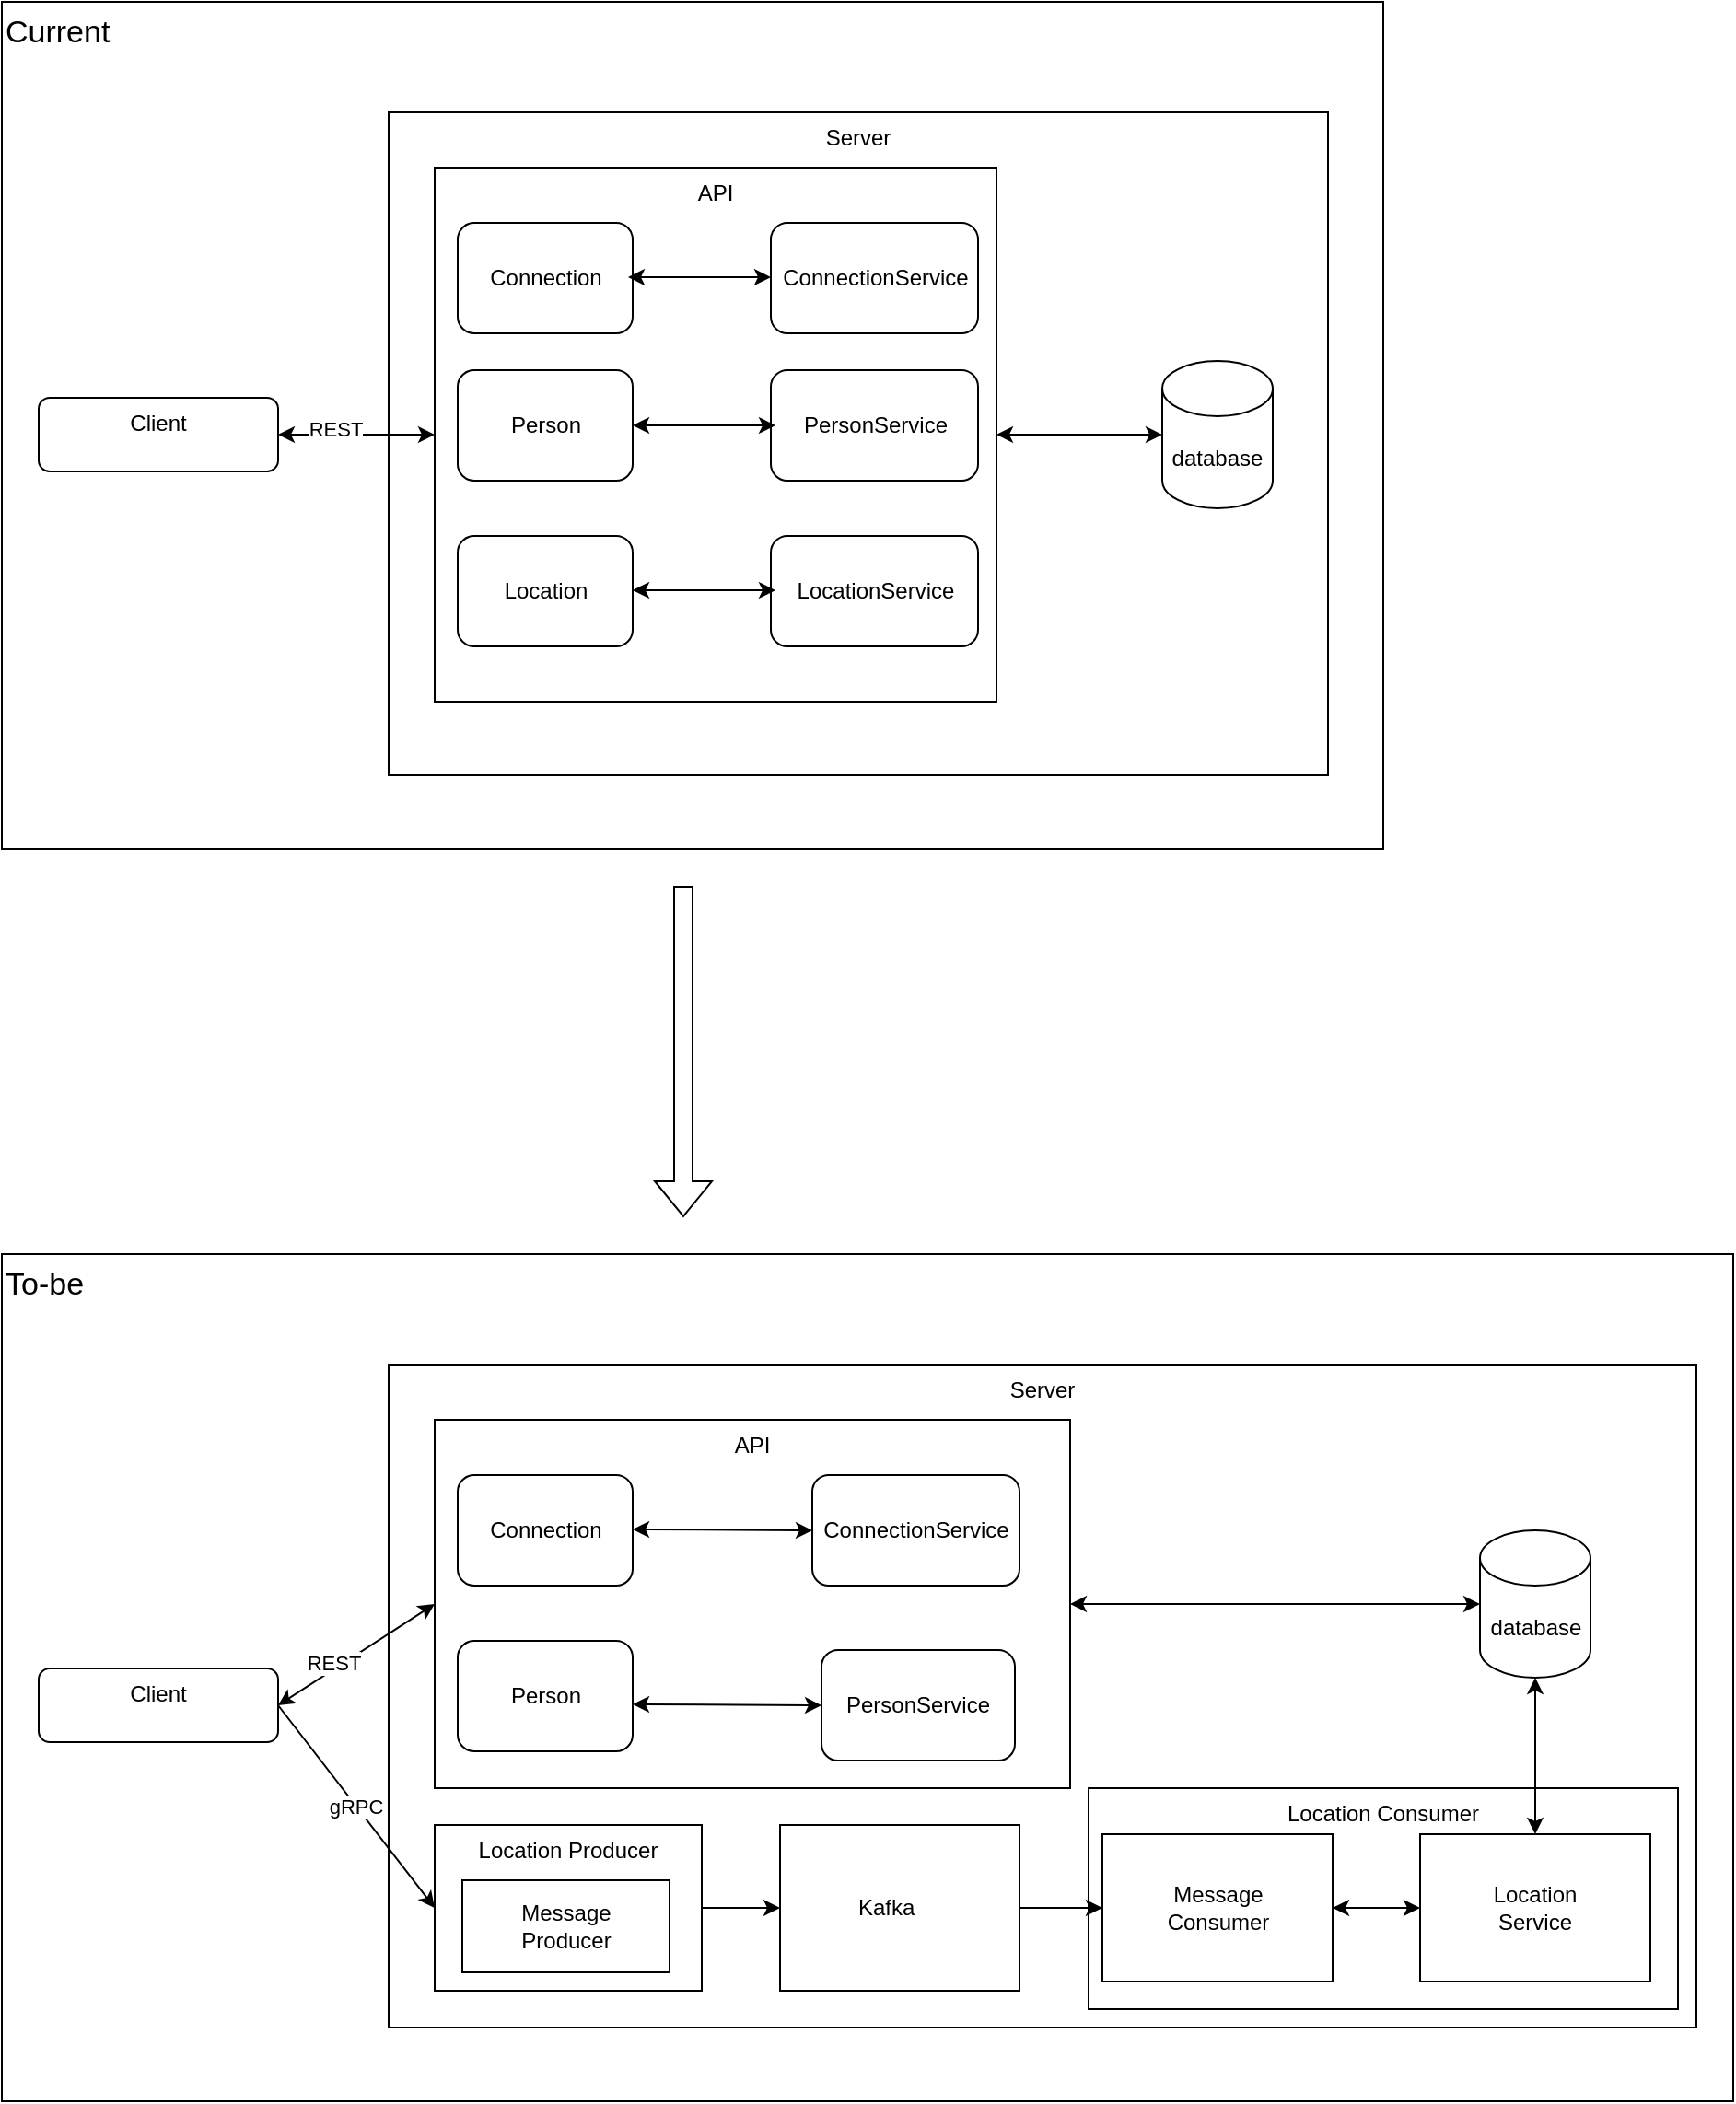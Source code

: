 <mxfile version="21.1.5" type="device">
  <diagram id="puCc1McnE8DskzPwFA4G" name="Page-1">
    <mxGraphModel dx="1434" dy="834" grid="1" gridSize="10" guides="1" tooltips="1" connect="1" arrows="1" fold="1" page="1" pageScale="1" pageWidth="850" pageHeight="1100" math="0" shadow="0">
      <root>
        <mxCell id="0" />
        <mxCell id="1" parent="0" />
        <mxCell id="_Kq6AgyILCC8_d4JR6ai-21" value="&lt;font style=&quot;font-size: 17px;&quot;&gt;To-be&lt;/font&gt;" style="rounded=0;whiteSpace=wrap;html=1;horizontal=1;verticalAlign=top;align=left;" parent="1" vertex="1">
          <mxGeometry x="70" y="770" width="940" height="460" as="geometry" />
        </mxCell>
        <mxCell id="_Kq6AgyILCC8_d4JR6ai-23" value="Server" style="rounded=0;whiteSpace=wrap;html=1;verticalAlign=top;" parent="1" vertex="1">
          <mxGeometry x="280" y="830" width="710" height="360" as="geometry" />
        </mxCell>
        <mxCell id="HJBl_tbQD23tGKnrD206-2" value="Location Consumer" style="rounded=0;whiteSpace=wrap;html=1;verticalAlign=top;" vertex="1" parent="1">
          <mxGeometry x="660" y="1060" width="320" height="120" as="geometry" />
        </mxCell>
        <mxCell id="_Kq6AgyILCC8_d4JR6ai-44" style="edgeStyle=orthogonalEdgeStyle;rounded=0;orthogonalLoop=1;jettySize=auto;html=1;entryX=0;entryY=0.5;entryDx=0;entryDy=0;" parent="1" source="_Kq6AgyILCC8_d4JR6ai-42" target="_Kq6AgyILCC8_d4JR6ai-43" edge="1">
          <mxGeometry relative="1" as="geometry" />
        </mxCell>
        <mxCell id="_Kq6AgyILCC8_d4JR6ai-42" value="Location Producer" style="rounded=0;whiteSpace=wrap;html=1;verticalAlign=top;" parent="1" vertex="1">
          <mxGeometry x="305" y="1080" width="145" height="90" as="geometry" />
        </mxCell>
        <mxCell id="_Kq6AgyILCC8_d4JR6ai-1" value="&lt;font style=&quot;font-size: 17px;&quot;&gt;Current&lt;/font&gt;" style="rounded=0;whiteSpace=wrap;html=1;horizontal=1;verticalAlign=top;align=left;" parent="1" vertex="1">
          <mxGeometry x="70" y="90" width="750" height="460" as="geometry" />
        </mxCell>
        <mxCell id="_Kq6AgyILCC8_d4JR6ai-2" value="Client" style="rounded=1;whiteSpace=wrap;html=1;verticalAlign=top;" parent="1" vertex="1">
          <mxGeometry x="90" y="305" width="130" height="40" as="geometry" />
        </mxCell>
        <mxCell id="_Kq6AgyILCC8_d4JR6ai-4" value="Server" style="rounded=0;whiteSpace=wrap;html=1;verticalAlign=top;" parent="1" vertex="1">
          <mxGeometry x="280" y="150" width="510" height="360" as="geometry" />
        </mxCell>
        <mxCell id="_Kq6AgyILCC8_d4JR6ai-5" value="API" style="rounded=0;whiteSpace=wrap;html=1;verticalAlign=top;" parent="1" vertex="1">
          <mxGeometry x="305" y="180" width="305" height="290" as="geometry" />
        </mxCell>
        <mxCell id="_Kq6AgyILCC8_d4JR6ai-6" value="Connection" style="rounded=1;whiteSpace=wrap;html=1;" parent="1" vertex="1">
          <mxGeometry x="317.5" y="210" width="95" height="60" as="geometry" />
        </mxCell>
        <mxCell id="_Kq6AgyILCC8_d4JR6ai-7" value="Person" style="rounded=1;whiteSpace=wrap;html=1;" parent="1" vertex="1">
          <mxGeometry x="317.5" y="290" width="95" height="60" as="geometry" />
        </mxCell>
        <mxCell id="_Kq6AgyILCC8_d4JR6ai-8" value="Location" style="rounded=1;whiteSpace=wrap;html=1;" parent="1" vertex="1">
          <mxGeometry x="317.5" y="380" width="95" height="60" as="geometry" />
        </mxCell>
        <mxCell id="_Kq6AgyILCC8_d4JR6ai-9" value="database" style="shape=cylinder3;whiteSpace=wrap;html=1;boundedLbl=1;backgroundOutline=1;size=15;" parent="1" vertex="1">
          <mxGeometry x="700" y="285" width="60" height="80" as="geometry" />
        </mxCell>
        <mxCell id="_Kq6AgyILCC8_d4JR6ai-13" value="PersonService" style="rounded=1;whiteSpace=wrap;html=1;" parent="1" vertex="1">
          <mxGeometry x="487.5" y="290" width="112.5" height="60" as="geometry" />
        </mxCell>
        <mxCell id="_Kq6AgyILCC8_d4JR6ai-14" value="ConnectionService" style="rounded=1;whiteSpace=wrap;html=1;" parent="1" vertex="1">
          <mxGeometry x="487.5" y="210" width="112.5" height="60" as="geometry" />
        </mxCell>
        <mxCell id="_Kq6AgyILCC8_d4JR6ai-15" value="LocationService" style="rounded=1;whiteSpace=wrap;html=1;" parent="1" vertex="1">
          <mxGeometry x="487.5" y="380" width="112.5" height="60" as="geometry" />
        </mxCell>
        <mxCell id="_Kq6AgyILCC8_d4JR6ai-17" value="" style="endArrow=classic;startArrow=classic;html=1;rounded=0;entryX=1;entryY=0.5;entryDx=0;entryDy=0;" parent="1" target="_Kq6AgyILCC8_d4JR6ai-7" edge="1">
          <mxGeometry width="50" height="50" relative="1" as="geometry">
            <mxPoint x="490" y="320" as="sourcePoint" />
            <mxPoint x="475" y="325" as="targetPoint" />
          </mxGeometry>
        </mxCell>
        <mxCell id="_Kq6AgyILCC8_d4JR6ai-18" value="" style="endArrow=classic;startArrow=classic;html=1;rounded=0;entryX=0;entryY=0.5;entryDx=0;entryDy=0;entryPerimeter=0;" parent="1" target="_Kq6AgyILCC8_d4JR6ai-9" edge="1">
          <mxGeometry width="50" height="50" relative="1" as="geometry">
            <mxPoint x="610" y="325" as="sourcePoint" />
            <mxPoint x="485" y="335" as="targetPoint" />
          </mxGeometry>
        </mxCell>
        <mxCell id="_Kq6AgyILCC8_d4JR6ai-20" value="" style="endArrow=classic;startArrow=classic;html=1;rounded=0;entryX=0;entryY=0.5;entryDx=0;entryDy=0;exitX=1;exitY=0.5;exitDx=0;exitDy=0;" parent="1" source="_Kq6AgyILCC8_d4JR6ai-2" target="_Kq6AgyILCC8_d4JR6ai-5" edge="1">
          <mxGeometry width="50" height="50" relative="1" as="geometry">
            <mxPoint x="435" y="335" as="sourcePoint" />
            <mxPoint x="485" y="335" as="targetPoint" />
          </mxGeometry>
        </mxCell>
        <mxCell id="As1Iph-HvLLpGCPxna1Y-6" value="REST" style="edgeLabel;html=1;align=center;verticalAlign=middle;resizable=0;points=[];" parent="_Kq6AgyILCC8_d4JR6ai-20" vertex="1" connectable="0">
          <mxGeometry x="-0.271" y="3" relative="1" as="geometry">
            <mxPoint as="offset" />
          </mxGeometry>
        </mxCell>
        <mxCell id="_Kq6AgyILCC8_d4JR6ai-51" value="gRPC" style="rounded=0;orthogonalLoop=1;jettySize=auto;html=1;entryX=0;entryY=0.5;entryDx=0;entryDy=0;exitX=1;exitY=0.5;exitDx=0;exitDy=0;" parent="1" source="_Kq6AgyILCC8_d4JR6ai-22" target="_Kq6AgyILCC8_d4JR6ai-42" edge="1">
          <mxGeometry relative="1" as="geometry" />
        </mxCell>
        <mxCell id="_Kq6AgyILCC8_d4JR6ai-22" value="Client" style="rounded=1;whiteSpace=wrap;html=1;verticalAlign=top;" parent="1" vertex="1">
          <mxGeometry x="90" y="995" width="130" height="40" as="geometry" />
        </mxCell>
        <mxCell id="_Kq6AgyILCC8_d4JR6ai-24" value="API" style="rounded=0;whiteSpace=wrap;html=1;verticalAlign=top;" parent="1" vertex="1">
          <mxGeometry x="305" y="860" width="345" height="200" as="geometry" />
        </mxCell>
        <mxCell id="_Kq6AgyILCC8_d4JR6ai-25" value="Connection" style="rounded=1;whiteSpace=wrap;html=1;" parent="1" vertex="1">
          <mxGeometry x="317.5" y="890" width="95" height="60" as="geometry" />
        </mxCell>
        <mxCell id="_Kq6AgyILCC8_d4JR6ai-26" value="Person" style="rounded=1;whiteSpace=wrap;html=1;" parent="1" vertex="1">
          <mxGeometry x="317.5" y="980" width="95" height="60" as="geometry" />
        </mxCell>
        <mxCell id="_Kq6AgyILCC8_d4JR6ai-28" value="database" style="shape=cylinder3;whiteSpace=wrap;html=1;boundedLbl=1;backgroundOutline=1;size=15;" parent="1" vertex="1">
          <mxGeometry x="872.5" y="920" width="60" height="80" as="geometry" />
        </mxCell>
        <mxCell id="_Kq6AgyILCC8_d4JR6ai-31" value="ConnectionService" style="rounded=1;whiteSpace=wrap;html=1;" parent="1" vertex="1">
          <mxGeometry x="510" y="890" width="112.5" height="60" as="geometry" />
        </mxCell>
        <mxCell id="_Kq6AgyILCC8_d4JR6ai-30" value="PersonService" style="rounded=1;whiteSpace=wrap;html=1;" parent="1" vertex="1">
          <mxGeometry x="515" y="985" width="105" height="60" as="geometry" />
        </mxCell>
        <mxCell id="_Kq6AgyILCC8_d4JR6ai-34" value="" style="endArrow=classic;startArrow=classic;html=1;rounded=0;entryX=0;entryY=0.5;entryDx=0;entryDy=0;entryPerimeter=0;exitX=1;exitY=0.5;exitDx=0;exitDy=0;" parent="1" source="_Kq6AgyILCC8_d4JR6ai-24" target="_Kq6AgyILCC8_d4JR6ai-28" edge="1">
          <mxGeometry width="50" height="50" relative="1" as="geometry">
            <mxPoint x="650" y="1005" as="sourcePoint" />
            <mxPoint x="485" y="1015" as="targetPoint" />
          </mxGeometry>
        </mxCell>
        <mxCell id="_Kq6AgyILCC8_d4JR6ai-36" value="" style="shape=flexArrow;endArrow=classic;html=1;rounded=0;" parent="1" edge="1">
          <mxGeometry width="50" height="50" relative="1" as="geometry">
            <mxPoint x="440" y="570" as="sourcePoint" />
            <mxPoint x="440" y="750" as="targetPoint" />
          </mxGeometry>
        </mxCell>
        <mxCell id="_Kq6AgyILCC8_d4JR6ai-37" value="" style="endArrow=classic;startArrow=classic;html=1;rounded=0;entryX=1;entryY=0.5;entryDx=0;entryDy=0;" parent="1" edge="1">
          <mxGeometry width="50" height="50" relative="1" as="geometry">
            <mxPoint x="487.5" y="239.5" as="sourcePoint" />
            <mxPoint x="410" y="239.5" as="targetPoint" />
          </mxGeometry>
        </mxCell>
        <mxCell id="_Kq6AgyILCC8_d4JR6ai-39" value="" style="endArrow=classic;startArrow=classic;html=1;rounded=0;entryX=1;entryY=0.5;entryDx=0;entryDy=0;" parent="1" edge="1">
          <mxGeometry width="50" height="50" relative="1" as="geometry">
            <mxPoint x="490" y="409.5" as="sourcePoint" />
            <mxPoint x="412.5" y="409.5" as="targetPoint" />
          </mxGeometry>
        </mxCell>
        <mxCell id="_Kq6AgyILCC8_d4JR6ai-53" style="edgeStyle=none;rounded=0;orthogonalLoop=1;jettySize=auto;html=1;entryX=0;entryY=0.5;entryDx=0;entryDy=0;" parent="1" source="_Kq6AgyILCC8_d4JR6ai-43" target="_Kq6AgyILCC8_d4JR6ai-52" edge="1">
          <mxGeometry relative="1" as="geometry" />
        </mxCell>
        <mxCell id="_Kq6AgyILCC8_d4JR6ai-43" value="&lt;blockquote style=&quot;margin: 0 0 0 40px; border: none; padding: 0px;&quot;&gt;Kafka&lt;/blockquote&gt;" style="rounded=0;whiteSpace=wrap;html=1;verticalAlign=middle;align=left;" parent="1" vertex="1">
          <mxGeometry x="492.5" y="1080" width="130" height="90" as="geometry" />
        </mxCell>
        <mxCell id="_Kq6AgyILCC8_d4JR6ai-46" value="" style="endArrow=classic;startArrow=classic;html=1;rounded=0;entryX=0;entryY=0.5;entryDx=0;entryDy=0;" parent="1" target="_Kq6AgyILCC8_d4JR6ai-30" edge="1">
          <mxGeometry width="50" height="50" relative="1" as="geometry">
            <mxPoint x="412.5" y="1014.47" as="sourcePoint" />
            <mxPoint x="472.5" y="1014.47" as="targetPoint" />
          </mxGeometry>
        </mxCell>
        <mxCell id="_Kq6AgyILCC8_d4JR6ai-47" value="" style="endArrow=classic;startArrow=classic;html=1;rounded=0;entryX=0;entryY=0.5;entryDx=0;entryDy=0;" parent="1" target="_Kq6AgyILCC8_d4JR6ai-31" edge="1">
          <mxGeometry width="50" height="50" relative="1" as="geometry">
            <mxPoint x="412.5" y="919.47" as="sourcePoint" />
            <mxPoint x="472.5" y="919.47" as="targetPoint" />
          </mxGeometry>
        </mxCell>
        <mxCell id="_Kq6AgyILCC8_d4JR6ai-48" value="" style="endArrow=classic;startArrow=classic;html=1;rounded=0;entryX=0;entryY=0.5;entryDx=0;entryDy=0;exitX=1;exitY=0.5;exitDx=0;exitDy=0;" parent="1" source="_Kq6AgyILCC8_d4JR6ai-22" target="_Kq6AgyILCC8_d4JR6ai-24" edge="1">
          <mxGeometry width="50" height="50" relative="1" as="geometry">
            <mxPoint x="220" y="999.47" as="sourcePoint" />
            <mxPoint x="280" y="999.47" as="targetPoint" />
          </mxGeometry>
        </mxCell>
        <mxCell id="As1Iph-HvLLpGCPxna1Y-7" value="REST" style="edgeLabel;html=1;align=center;verticalAlign=middle;resizable=0;points=[];" parent="_Kq6AgyILCC8_d4JR6ai-48" vertex="1" connectable="0">
          <mxGeometry x="-0.262" y="3" relative="1" as="geometry">
            <mxPoint as="offset" />
          </mxGeometry>
        </mxCell>
        <mxCell id="_Kq6AgyILCC8_d4JR6ai-52" value="Message &lt;br&gt;Consumer" style="rounded=0;whiteSpace=wrap;html=1;verticalAlign=middle;" parent="1" vertex="1">
          <mxGeometry x="667.5" y="1085" width="125" height="80" as="geometry" />
        </mxCell>
        <mxCell id="As1Iph-HvLLpGCPxna1Y-2" value="Location &lt;br&gt;Service" style="rounded=0;whiteSpace=wrap;html=1;verticalAlign=middle;" parent="1" vertex="1">
          <mxGeometry x="840" y="1085" width="125" height="80" as="geometry" />
        </mxCell>
        <mxCell id="As1Iph-HvLLpGCPxna1Y-3" value="" style="endArrow=classic;startArrow=classic;html=1;rounded=0;entryX=0.5;entryY=1;entryDx=0;entryDy=0;entryPerimeter=0;exitX=0.5;exitY=0;exitDx=0;exitDy=0;" parent="1" source="As1Iph-HvLLpGCPxna1Y-2" target="_Kq6AgyILCC8_d4JR6ai-28" edge="1">
          <mxGeometry width="50" height="50" relative="1" as="geometry">
            <mxPoint x="630" y="1025" as="sourcePoint" />
            <mxPoint x="830" y="1000" as="targetPoint" />
          </mxGeometry>
        </mxCell>
        <mxCell id="As1Iph-HvLLpGCPxna1Y-5" value="" style="endArrow=classic;startArrow=classic;html=1;rounded=0;entryX=0;entryY=0.5;entryDx=0;entryDy=0;exitX=1;exitY=0.5;exitDx=0;exitDy=0;" parent="1" source="_Kq6AgyILCC8_d4JR6ai-52" target="As1Iph-HvLLpGCPxna1Y-2" edge="1">
          <mxGeometry width="50" height="50" relative="1" as="geometry">
            <mxPoint x="630" y="1025" as="sourcePoint" />
            <mxPoint x="830" y="1000" as="targetPoint" />
          </mxGeometry>
        </mxCell>
        <mxCell id="HJBl_tbQD23tGKnrD206-1" value="Message&lt;br&gt;Producer" style="rounded=0;whiteSpace=wrap;html=1;verticalAlign=middle;" vertex="1" parent="1">
          <mxGeometry x="320" y="1110" width="112.5" height="50" as="geometry" />
        </mxCell>
      </root>
    </mxGraphModel>
  </diagram>
</mxfile>
